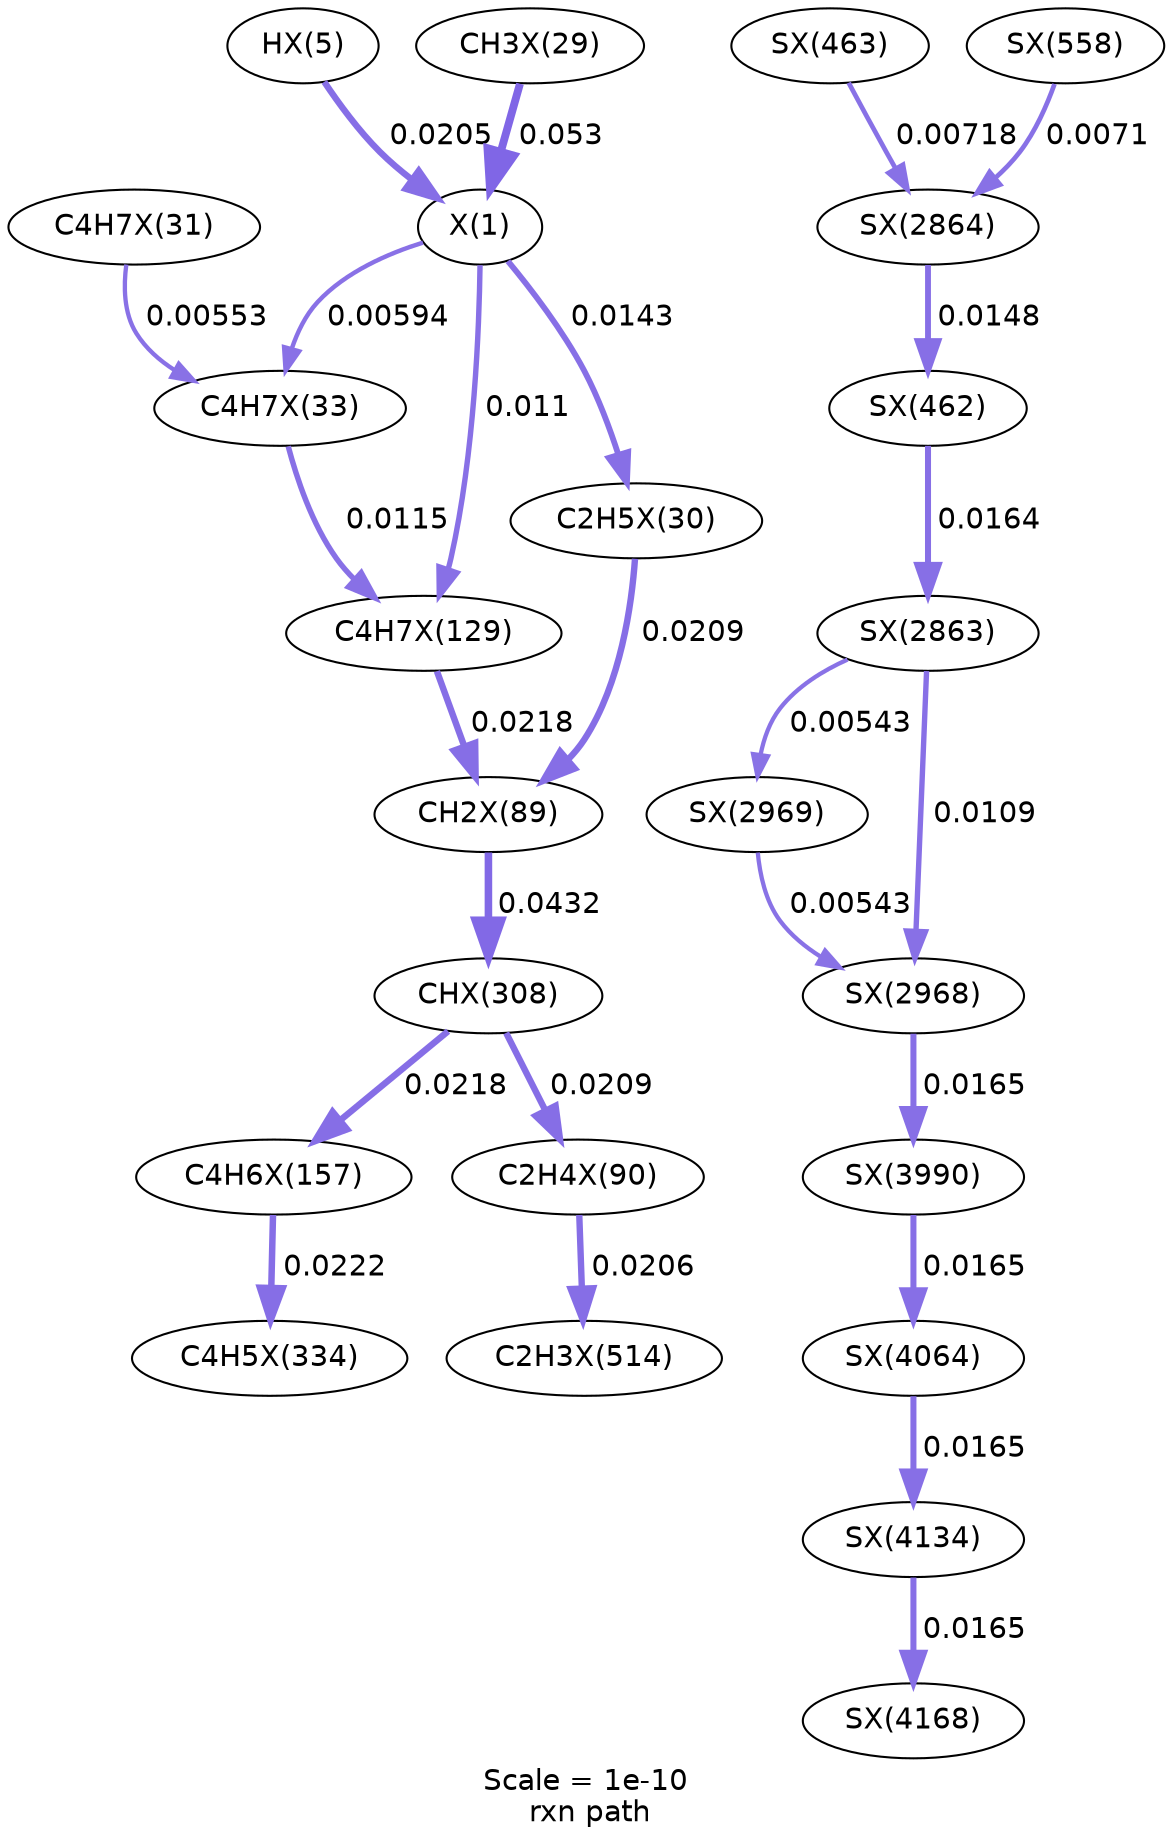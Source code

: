 digraph reaction_paths {
center=1;
s28 -> s27[fontname="Helvetica", style="setlinewidth(3.07)", arrowsize=1.53, color="0.7, 0.52, 0.9"
, label=" 0.0205"];
s27 -> s31[fontname="Helvetica", style="setlinewidth(2.79)", arrowsize=1.4, color="0.7, 0.514, 0.9"
, label=" 0.0143"];
s27 -> s34[fontname="Helvetica", style="setlinewidth(2.13)", arrowsize=1.07, color="0.7, 0.506, 0.9"
, label=" 0.00594"];
s27 -> s50[fontname="Helvetica", style="setlinewidth(2.6)", arrowsize=1.3, color="0.7, 0.511, 0.9"
, label=" 0.011"];
s30 -> s27[fontname="Helvetica", style="setlinewidth(3.78)", arrowsize=1.89, color="0.7, 0.553, 0.9"
, label=" 0.053"];
s31 -> s45[fontname="Helvetica", style="setlinewidth(3.08)", arrowsize=1.54, color="0.7, 0.521, 0.9"
, label=" 0.0209"];
s32 -> s34[fontname="Helvetica", style="setlinewidth(2.08)", arrowsize=1.04, color="0.7, 0.506, 0.9"
, label=" 0.00553"];
s34 -> s50[fontname="Helvetica", style="setlinewidth(2.63)", arrowsize=1.31, color="0.7, 0.512, 0.9"
, label=" 0.0115"];
s50 -> s45[fontname="Helvetica", style="setlinewidth(3.11)", arrowsize=1.56, color="0.7, 0.522, 0.9"
, label=" 0.0218"];
s45 -> s58[fontname="Helvetica", style="setlinewidth(3.63)", arrowsize=1.81, color="0.7, 0.543, 0.9"
, label=" 0.0432"];
s58 -> s52[fontname="Helvetica", style="setlinewidth(3.11)", arrowsize=1.56, color="0.7, 0.522, 0.9"
, label=" 0.0218"];
s58 -> s46[fontname="Helvetica", style="setlinewidth(3.08)", arrowsize=1.54, color="0.7, 0.521, 0.9"
, label=" 0.0209"];
s52 -> s63[fontname="Helvetica", style="setlinewidth(3.12)", arrowsize=1.56, color="0.7, 0.522, 0.9"
, label=" 0.0222"];
s46 -> s80[fontname="Helvetica", style="setlinewidth(3.07)", arrowsize=1.53, color="0.7, 0.521, 0.9"
, label=" 0.0206"];
s136 -> s75[fontname="Helvetica", style="setlinewidth(2.82)", arrowsize=1.41, color="0.7, 0.515, 0.9"
, label=" 0.0148"];
s75 -> s135[fontname="Helvetica", style="setlinewidth(2.9)", arrowsize=1.45, color="0.7, 0.516, 0.9"
, label=" 0.0164"];
s76 -> s136[fontname="Helvetica", style="setlinewidth(2.27)", arrowsize=1.14, color="0.7, 0.507, 0.9"
, label=" 0.00718"];
s83 -> s136[fontname="Helvetica", style="setlinewidth(2.26)", arrowsize=1.13, color="0.7, 0.507, 0.9"
, label=" 0.0071"];
s135 -> s144[fontname="Helvetica", style="setlinewidth(2.06)", arrowsize=1.03, color="0.7, 0.505, 0.9"
, label=" 0.00543"];
s135 -> s143[fontname="Helvetica", style="setlinewidth(2.59)", arrowsize=1.29, color="0.7, 0.511, 0.9"
, label=" 0.0109"];
s144 -> s143[fontname="Helvetica", style="setlinewidth(2.06)", arrowsize=1.03, color="0.7, 0.505, 0.9"
, label=" 0.00543"];
s143 -> s199[fontname="Helvetica", style="setlinewidth(2.9)", arrowsize=1.45, color="0.7, 0.516, 0.9"
, label=" 0.0165"];
s199 -> s200[fontname="Helvetica", style="setlinewidth(2.9)", arrowsize=1.45, color="0.7, 0.516, 0.9"
, label=" 0.0165"];
s200 -> s202[fontname="Helvetica", style="setlinewidth(2.9)", arrowsize=1.45, color="0.7, 0.516, 0.9"
, label=" 0.0165"];
s202 -> s203[fontname="Helvetica", style="setlinewidth(2.9)", arrowsize=1.45, color="0.7, 0.516, 0.9"
, label=" 0.0165"];
s27 [ fontname="Helvetica", label="X(1)"];
s28 [ fontname="Helvetica", label="HX(5)"];
s30 [ fontname="Helvetica", label="CH3X(29)"];
s31 [ fontname="Helvetica", label="C2H5X(30)"];
s32 [ fontname="Helvetica", label="C4H7X(31)"];
s34 [ fontname="Helvetica", label="C4H7X(33)"];
s45 [ fontname="Helvetica", label="CH2X(89)"];
s46 [ fontname="Helvetica", label="C2H4X(90)"];
s50 [ fontname="Helvetica", label="C4H7X(129)"];
s52 [ fontname="Helvetica", label="C4H6X(157)"];
s58 [ fontname="Helvetica", label="CHX(308)"];
s63 [ fontname="Helvetica", label="C4H5X(334)"];
s75 [ fontname="Helvetica", label="SX(462)"];
s76 [ fontname="Helvetica", label="SX(463)"];
s80 [ fontname="Helvetica", label="C2H3X(514)"];
s83 [ fontname="Helvetica", label="SX(558)"];
s135 [ fontname="Helvetica", label="SX(2863)"];
s136 [ fontname="Helvetica", label="SX(2864)"];
s143 [ fontname="Helvetica", label="SX(2968)"];
s144 [ fontname="Helvetica", label="SX(2969)"];
s199 [ fontname="Helvetica", label="SX(3990)"];
s200 [ fontname="Helvetica", label="SX(4064)"];
s202 [ fontname="Helvetica", label="SX(4134)"];
s203 [ fontname="Helvetica", label="SX(4168)"];
 label = "Scale = 1e-10\l rxn path";
 fontname = "Helvetica";
}
